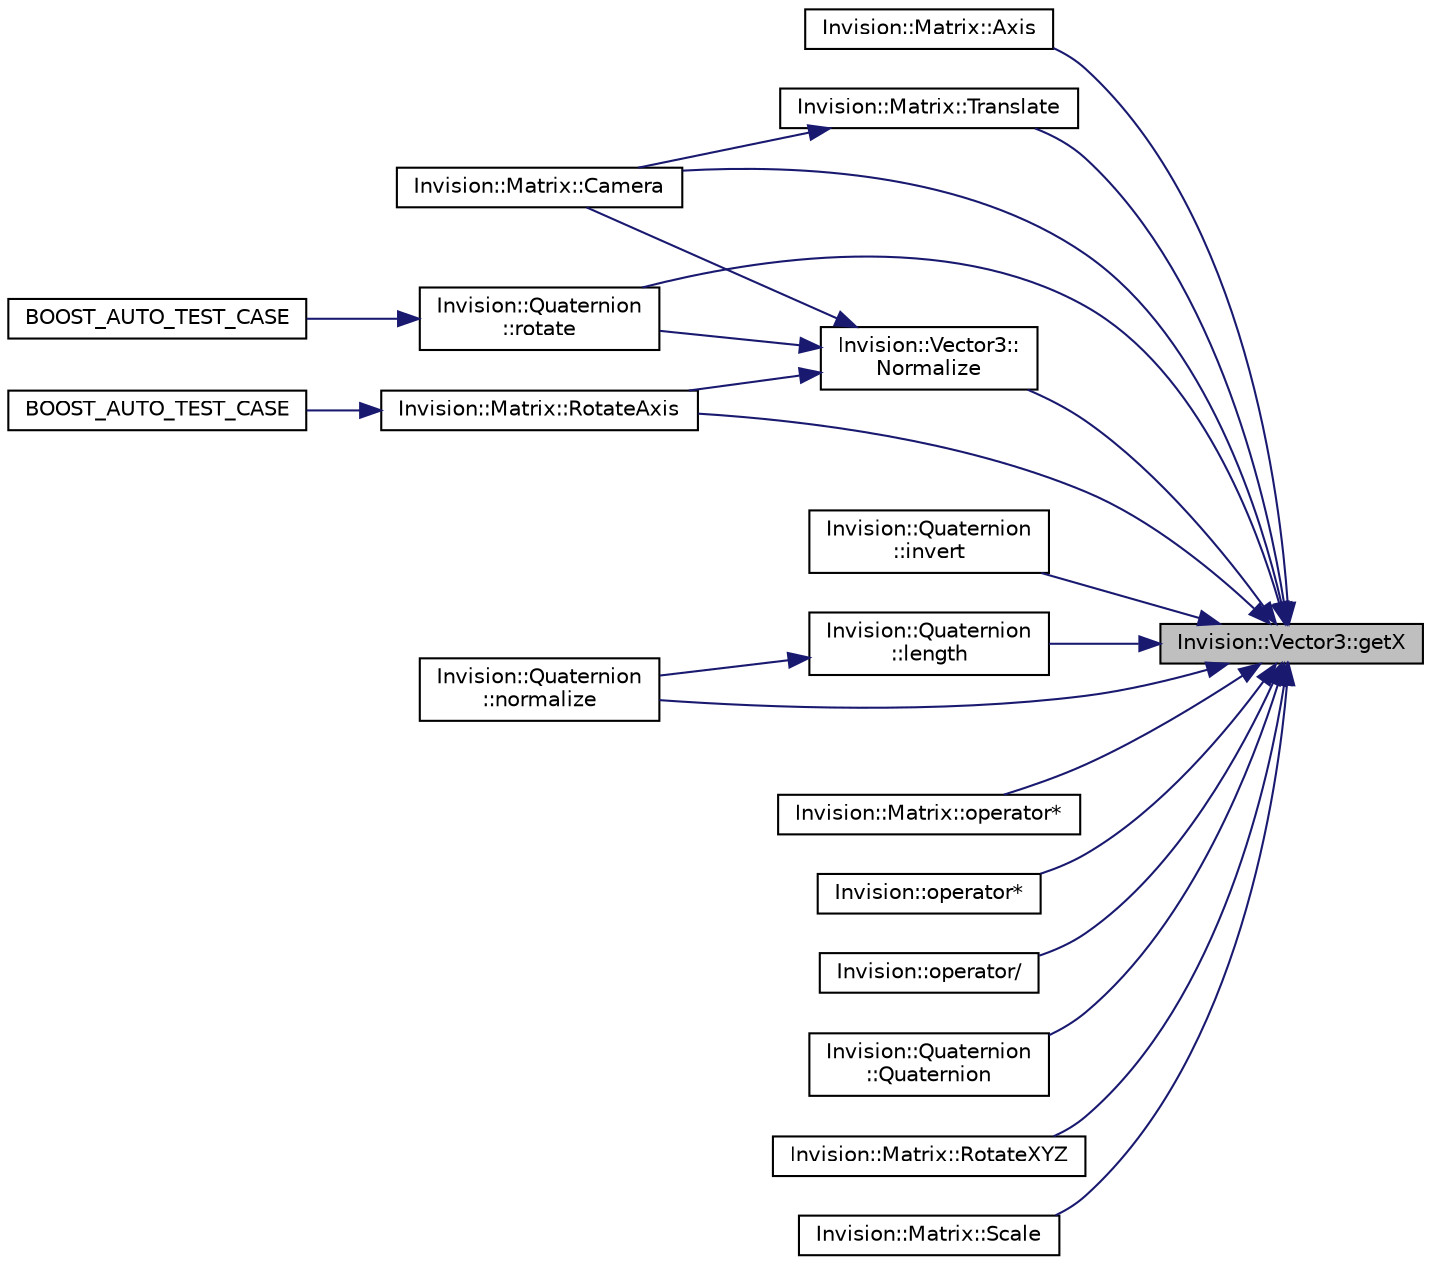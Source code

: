 digraph "Invision::Vector3::getX"
{
 // LATEX_PDF_SIZE
  edge [fontname="Helvetica",fontsize="10",labelfontname="Helvetica",labelfontsize="10"];
  node [fontname="Helvetica",fontsize="10",shape=record];
  rankdir="RL";
  Node1 [label="Invision::Vector3::getX",height=0.2,width=0.4,color="black", fillcolor="grey75", style="filled", fontcolor="black",tooltip="returns X coordinate"];
  Node1 -> Node2 [dir="back",color="midnightblue",fontsize="10",style="solid",fontname="Helvetica"];
  Node2 [label="Invision::Matrix::Axis",height=0.2,width=0.4,color="black", fillcolor="white", style="filled",URL="$class_invision_1_1_matrix.html#a1cd58a2784c631b39764856d0207f7ce",tooltip="align vector on XYZ axis"];
  Node1 -> Node3 [dir="back",color="midnightblue",fontsize="10",style="solid",fontname="Helvetica"];
  Node3 [label="Invision::Matrix::Camera",height=0.2,width=0.4,color="black", fillcolor="white", style="filled",URL="$class_invision_1_1_matrix.html#a71cc9860636278d03154ee18f5115c3a",tooltip="use camera transformation"];
  Node1 -> Node4 [dir="back",color="midnightblue",fontsize="10",style="solid",fontname="Helvetica"];
  Node4 [label="Invision::Quaternion\l::invert",height=0.2,width=0.4,color="black", fillcolor="white", style="filled",URL="$class_invision_1_1_quaternion.html#aa246cf3b2d54370074762788909a87c5",tooltip=" "];
  Node1 -> Node5 [dir="back",color="midnightblue",fontsize="10",style="solid",fontname="Helvetica"];
  Node5 [label="Invision::Quaternion\l::length",height=0.2,width=0.4,color="black", fillcolor="white", style="filled",URL="$class_invision_1_1_quaternion.html#a8299eaa0e92148455b761a0d9b61d438",tooltip=" "];
  Node5 -> Node6 [dir="back",color="midnightblue",fontsize="10",style="solid",fontname="Helvetica"];
  Node6 [label="Invision::Quaternion\l::normalize",height=0.2,width=0.4,color="black", fillcolor="white", style="filled",URL="$class_invision_1_1_quaternion.html#aa0cbc6a17c7cc679cd1930a2490eb495",tooltip=" "];
  Node1 -> Node6 [dir="back",color="midnightblue",fontsize="10",style="solid",fontname="Helvetica"];
  Node1 -> Node7 [dir="back",color="midnightblue",fontsize="10",style="solid",fontname="Helvetica"];
  Node7 [label="Invision::Vector3::\lNormalize",height=0.2,width=0.4,color="black", fillcolor="white", style="filled",URL="$class_invision_1_1_vector3.html#ab07b0790eeecb4cb4ffd1b689891472a",tooltip="normalizes a vector"];
  Node7 -> Node3 [dir="back",color="midnightblue",fontsize="10",style="solid",fontname="Helvetica"];
  Node7 -> Node8 [dir="back",color="midnightblue",fontsize="10",style="solid",fontname="Helvetica"];
  Node8 [label="Invision::Quaternion\l::rotate",height=0.2,width=0.4,color="black", fillcolor="white", style="filled",URL="$class_invision_1_1_quaternion.html#a0e93170d0f2fc01ad73fd238ba43c546",tooltip=" "];
  Node8 -> Node9 [dir="back",color="midnightblue",fontsize="10",style="solid",fontname="Helvetica"];
  Node9 [label="BOOST_AUTO_TEST_CASE",height=0.2,width=0.4,color="black", fillcolor="white", style="filled",URL="$_quaternion_unit_test_8cpp.html#ae9198bc98174605ef92a5e04a9520655",tooltip=" "];
  Node7 -> Node10 [dir="back",color="midnightblue",fontsize="10",style="solid",fontname="Helvetica"];
  Node10 [label="Invision::Matrix::RotateAxis",height=0.2,width=0.4,color="black", fillcolor="white", style="filled",URL="$class_invision_1_1_matrix.html#a3b8163d511f8cdf0853c4219d26d554b",tooltip="rotate around any axis"];
  Node10 -> Node11 [dir="back",color="midnightblue",fontsize="10",style="solid",fontname="Helvetica"];
  Node11 [label="BOOST_AUTO_TEST_CASE",height=0.2,width=0.4,color="black", fillcolor="white", style="filled",URL="$_matrix_unit_test_8cpp.html#aff2c9a737d4858422c476b1b89a835fd",tooltip=" "];
  Node1 -> Node12 [dir="back",color="midnightblue",fontsize="10",style="solid",fontname="Helvetica"];
  Node12 [label="Invision::Matrix::operator*",height=0.2,width=0.4,color="black", fillcolor="white", style="filled",URL="$class_invision_1_1_matrix.html#ae2180b1e5b0789a55376c89303775426",tooltip="calculates the vector transformation"];
  Node1 -> Node13 [dir="back",color="midnightblue",fontsize="10",style="solid",fontname="Helvetica"];
  Node13 [label="Invision::operator*",height=0.2,width=0.4,color="black", fillcolor="white", style="filled",URL="$namespace_invision.html#a785e0c850c2e422b656000f6e647bf73",tooltip=" "];
  Node1 -> Node14 [dir="back",color="midnightblue",fontsize="10",style="solid",fontname="Helvetica"];
  Node14 [label="Invision::operator/",height=0.2,width=0.4,color="black", fillcolor="white", style="filled",URL="$namespace_invision.html#ae6ee3185242450e171df42ec488fd565",tooltip=" "];
  Node1 -> Node15 [dir="back",color="midnightblue",fontsize="10",style="solid",fontname="Helvetica"];
  Node15 [label="Invision::Quaternion\l::Quaternion",height=0.2,width=0.4,color="black", fillcolor="white", style="filled",URL="$class_invision_1_1_quaternion.html#abd0f25bee4d491818944f9ab886439f7",tooltip=" "];
  Node1 -> Node8 [dir="back",color="midnightblue",fontsize="10",style="solid",fontname="Helvetica"];
  Node1 -> Node10 [dir="back",color="midnightblue",fontsize="10",style="solid",fontname="Helvetica"];
  Node1 -> Node16 [dir="back",color="midnightblue",fontsize="10",style="solid",fontname="Helvetica"];
  Node16 [label="Invision::Matrix::RotateXYZ",height=0.2,width=0.4,color="black", fillcolor="white", style="filled",URL="$class_invision_1_1_matrix.html#a89867fff43bcdd1d61291f497091e5bb",tooltip="rotate around XYZ axis"];
  Node1 -> Node17 [dir="back",color="midnightblue",fontsize="10",style="solid",fontname="Helvetica"];
  Node17 [label="Invision::Matrix::Scale",height=0.2,width=0.4,color="black", fillcolor="white", style="filled",URL="$class_invision_1_1_matrix.html#aac27b8528837a1a10b2340daf48102a8",tooltip="use scale transformation"];
  Node1 -> Node18 [dir="back",color="midnightblue",fontsize="10",style="solid",fontname="Helvetica"];
  Node18 [label="Invision::Matrix::Translate",height=0.2,width=0.4,color="black", fillcolor="white", style="filled",URL="$class_invision_1_1_matrix.html#a72316cbb19b584cf680d5f6d43567d24",tooltip="returns an translated matrix"];
  Node18 -> Node3 [dir="back",color="midnightblue",fontsize="10",style="solid",fontname="Helvetica"];
}
